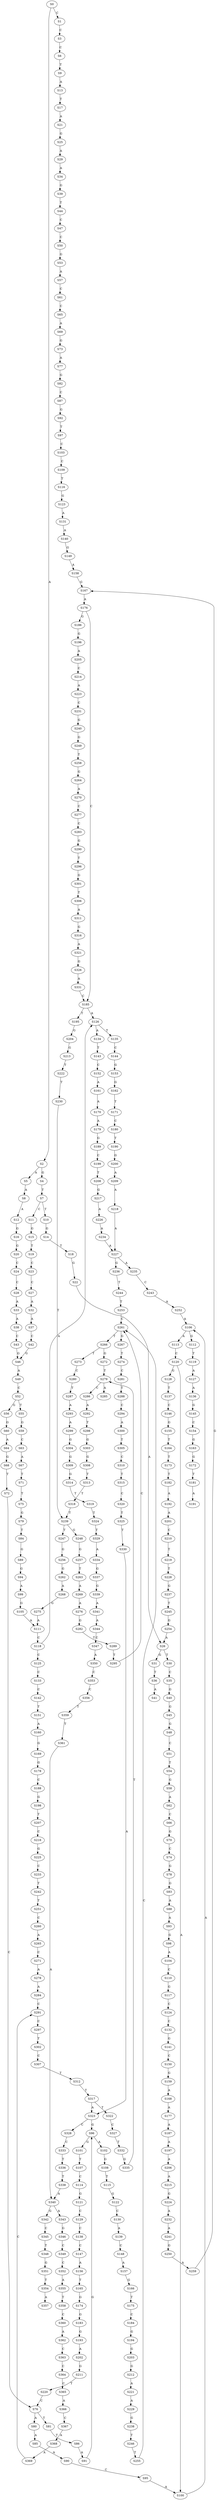strict digraph  {
	S0 -> S1 [ label = C ];
	S0 -> S2 [ label = A ];
	S1 -> S3 [ label = C ];
	S2 -> S4 [ label = G ];
	S2 -> S5 [ label = A ];
	S3 -> S6 [ label = C ];
	S4 -> S7 [ label = T ];
	S5 -> S8 [ label = A ];
	S6 -> S9 [ label = T ];
	S7 -> S10 [ label = T ];
	S7 -> S11 [ label = C ];
	S8 -> S12 [ label = A ];
	S9 -> S13 [ label = A ];
	S10 -> S14 [ label = G ];
	S11 -> S15 [ label = G ];
	S12 -> S16 [ label = G ];
	S13 -> S17 [ label = T ];
	S14 -> S18 [ label = T ];
	S15 -> S19 [ label = T ];
	S16 -> S20 [ label = G ];
	S17 -> S21 [ label = A ];
	S18 -> S22 [ label = G ];
	S19 -> S23 [ label = C ];
	S20 -> S24 [ label = C ];
	S21 -> S25 [ label = G ];
	S22 -> S26 [ label = A ];
	S23 -> S27 [ label = C ];
	S24 -> S28 [ label = C ];
	S25 -> S29 [ label = A ];
	S26 -> S30 [ label = T ];
	S26 -> S31 [ label = G ];
	S27 -> S32 [ label = A ];
	S28 -> S33 [ label = A ];
	S29 -> S34 [ label = A ];
	S30 -> S35 [ label = C ];
	S31 -> S36 [ label = T ];
	S32 -> S37 [ label = A ];
	S33 -> S38 [ label = A ];
	S34 -> S39 [ label = G ];
	S35 -> S40 [ label = G ];
	S36 -> S41 [ label = A ];
	S37 -> S42 [ label = C ];
	S38 -> S43 [ label = C ];
	S39 -> S44 [ label = T ];
	S40 -> S45 [ label = G ];
	S42 -> S46 [ label = G ];
	S43 -> S46 [ label = G ];
	S44 -> S47 [ label = C ];
	S45 -> S48 [ label = G ];
	S46 -> S49 [ label = A ];
	S47 -> S50 [ label = C ];
	S48 -> S51 [ label = C ];
	S49 -> S52 [ label = C ];
	S50 -> S53 [ label = G ];
	S51 -> S54 [ label = T ];
	S52 -> S55 [ label = T ];
	S52 -> S56 [ label = G ];
	S53 -> S57 [ label = A ];
	S54 -> S58 [ label = G ];
	S55 -> S59 [ label = G ];
	S56 -> S60 [ label = G ];
	S57 -> S61 [ label = C ];
	S58 -> S62 [ label = A ];
	S59 -> S63 [ label = C ];
	S60 -> S64 [ label = A ];
	S61 -> S65 [ label = C ];
	S62 -> S66 [ label = C ];
	S63 -> S67 [ label = A ];
	S64 -> S68 [ label = G ];
	S65 -> S69 [ label = A ];
	S66 -> S70 [ label = G ];
	S67 -> S71 [ label = T ];
	S68 -> S72 [ label = T ];
	S69 -> S73 [ label = G ];
	S70 -> S74 [ label = C ];
	S71 -> S75 [ label = T ];
	S72 -> S76 [ label = C ];
	S73 -> S77 [ label = A ];
	S74 -> S78 [ label = G ];
	S75 -> S79 [ label = G ];
	S76 -> S80 [ label = A ];
	S76 -> S81 [ label = T ];
	S77 -> S82 [ label = G ];
	S78 -> S83 [ label = G ];
	S79 -> S84 [ label = T ];
	S80 -> S85 [ label = A ];
	S81 -> S86 [ label = T ];
	S82 -> S87 [ label = C ];
	S83 -> S88 [ label = A ];
	S84 -> S89 [ label = G ];
	S85 -> S90 [ label = A ];
	S86 -> S91 [ label = A ];
	S87 -> S92 [ label = G ];
	S88 -> S93 [ label = A ];
	S89 -> S94 [ label = G ];
	S90 -> S95 [ label = C ];
	S91 -> S96 [ label = G ];
	S92 -> S97 [ label = T ];
	S93 -> S98 [ label = G ];
	S94 -> S99 [ label = A ];
	S95 -> S100 [ label = A ];
	S96 -> S101 [ label = G ];
	S96 -> S102 [ label = A ];
	S97 -> S103 [ label = C ];
	S98 -> S104 [ label = A ];
	S99 -> S105 [ label = G ];
	S100 -> S106 [ label = A ];
	S101 -> S107 [ label = T ];
	S102 -> S108 [ label = G ];
	S103 -> S109 [ label = C ];
	S104 -> S110 [ label = C ];
	S105 -> S111 [ label = A ];
	S106 -> S112 [ label = G ];
	S106 -> S113 [ label = A ];
	S107 -> S114 [ label = C ];
	S108 -> S115 [ label = T ];
	S109 -> S116 [ label = T ];
	S110 -> S117 [ label = G ];
	S111 -> S118 [ label = C ];
	S112 -> S119 [ label = T ];
	S113 -> S120 [ label = C ];
	S114 -> S121 [ label = G ];
	S115 -> S122 [ label = G ];
	S116 -> S123 [ label = G ];
	S117 -> S124 [ label = C ];
	S118 -> S125 [ label = C ];
	S118 -> S126 [ label = A ];
	S119 -> S127 [ label = A ];
	S120 -> S100 [ label = A ];
	S120 -> S128 [ label = G ];
	S121 -> S129 [ label = C ];
	S122 -> S130 [ label = C ];
	S123 -> S131 [ label = A ];
	S124 -> S132 [ label = C ];
	S125 -> S133 [ label = C ];
	S126 -> S134 [ label = A ];
	S126 -> S135 [ label = T ];
	S127 -> S136 [ label = A ];
	S128 -> S137 [ label = T ];
	S129 -> S138 [ label = C ];
	S130 -> S139 [ label = A ];
	S131 -> S140 [ label = A ];
	S132 -> S141 [ label = G ];
	S133 -> S142 [ label = C ];
	S134 -> S143 [ label = T ];
	S135 -> S144 [ label = C ];
	S136 -> S145 [ label = G ];
	S137 -> S146 [ label = C ];
	S138 -> S147 [ label = C ];
	S139 -> S148 [ label = C ];
	S140 -> S149 [ label = G ];
	S141 -> S150 [ label = C ];
	S142 -> S151 [ label = T ];
	S143 -> S152 [ label = C ];
	S144 -> S153 [ label = G ];
	S145 -> S154 [ label = C ];
	S146 -> S155 [ label = G ];
	S147 -> S156 [ label = A ];
	S148 -> S157 [ label = A ];
	S149 -> S158 [ label = A ];
	S150 -> S159 [ label = G ];
	S151 -> S160 [ label = A ];
	S152 -> S161 [ label = A ];
	S153 -> S162 [ label = G ];
	S154 -> S163 [ label = G ];
	S155 -> S164 [ label = T ];
	S156 -> S165 [ label = T ];
	S157 -> S166 [ label = G ];
	S158 -> S167 [ label = G ];
	S159 -> S168 [ label = A ];
	S160 -> S169 [ label = G ];
	S161 -> S170 [ label = A ];
	S162 -> S171 [ label = T ];
	S163 -> S172 [ label = G ];
	S164 -> S173 [ label = T ];
	S165 -> S174 [ label = G ];
	S166 -> S175 [ label = T ];
	S167 -> S176 [ label = A ];
	S168 -> S177 [ label = A ];
	S169 -> S178 [ label = G ];
	S170 -> S179 [ label = A ];
	S171 -> S180 [ label = C ];
	S172 -> S181 [ label = T ];
	S173 -> S182 [ label = T ];
	S174 -> S183 [ label = G ];
	S175 -> S184 [ label = C ];
	S176 -> S185 [ label = C ];
	S176 -> S186 [ label = G ];
	S177 -> S187 [ label = A ];
	S178 -> S188 [ label = C ];
	S179 -> S189 [ label = G ];
	S180 -> S190 [ label = T ];
	S181 -> S191 [ label = A ];
	S182 -> S192 [ label = A ];
	S183 -> S193 [ label = G ];
	S184 -> S194 [ label = G ];
	S185 -> S195 [ label = T ];
	S185 -> S126 [ label = A ];
	S186 -> S196 [ label = G ];
	S187 -> S197 [ label = A ];
	S188 -> S198 [ label = G ];
	S189 -> S199 [ label = C ];
	S190 -> S200 [ label = G ];
	S192 -> S201 [ label = A ];
	S193 -> S202 [ label = A ];
	S194 -> S203 [ label = G ];
	S195 -> S204 [ label = G ];
	S196 -> S205 [ label = A ];
	S197 -> S206 [ label = A ];
	S198 -> S207 [ label = T ];
	S199 -> S208 [ label = T ];
	S200 -> S209 [ label = A ];
	S201 -> S210 [ label = C ];
	S202 -> S211 [ label = G ];
	S203 -> S212 [ label = G ];
	S204 -> S213 [ label = G ];
	S205 -> S214 [ label = C ];
	S206 -> S215 [ label = A ];
	S207 -> S216 [ label = C ];
	S208 -> S217 [ label = G ];
	S209 -> S218 [ label = A ];
	S210 -> S219 [ label = T ];
	S211 -> S220 [ label = T ];
	S212 -> S221 [ label = A ];
	S213 -> S222 [ label = T ];
	S214 -> S223 [ label = A ];
	S215 -> S224 [ label = G ];
	S216 -> S225 [ label = G ];
	S217 -> S226 [ label = A ];
	S218 -> S227 [ label = A ];
	S219 -> S228 [ label = T ];
	S220 -> S76 [ label = C ];
	S221 -> S229 [ label = A ];
	S222 -> S230 [ label = T ];
	S223 -> S231 [ label = C ];
	S224 -> S232 [ label = A ];
	S225 -> S233 [ label = C ];
	S226 -> S234 [ label = A ];
	S227 -> S235 [ label = A ];
	S227 -> S236 [ label = G ];
	S228 -> S237 [ label = G ];
	S229 -> S238 [ label = G ];
	S230 -> S239 [ label = T ];
	S231 -> S240 [ label = G ];
	S232 -> S241 [ label = A ];
	S233 -> S242 [ label = T ];
	S234 -> S227 [ label = A ];
	S235 -> S243 [ label = C ];
	S236 -> S244 [ label = T ];
	S237 -> S245 [ label = T ];
	S238 -> S246 [ label = T ];
	S239 -> S247 [ label = T ];
	S239 -> S248 [ label = G ];
	S240 -> S249 [ label = G ];
	S241 -> S250 [ label = G ];
	S242 -> S251 [ label = T ];
	S243 -> S252 [ label = A ];
	S244 -> S253 [ label = T ];
	S245 -> S254 [ label = G ];
	S246 -> S255 [ label = T ];
	S247 -> S256 [ label = G ];
	S248 -> S257 [ label = G ];
	S249 -> S258 [ label = T ];
	S250 -> S259 [ label = A ];
	S251 -> S260 [ label = C ];
	S252 -> S106 [ label = A ];
	S253 -> S261 [ label = C ];
	S254 -> S26 [ label = A ];
	S255 -> S261 [ label = C ];
	S256 -> S262 [ label = G ];
	S257 -> S263 [ label = T ];
	S258 -> S264 [ label = G ];
	S259 -> S167 [ label = G ];
	S260 -> S265 [ label = A ];
	S261 -> S266 [ label = T ];
	S261 -> S267 [ label = G ];
	S262 -> S268 [ label = A ];
	S263 -> S269 [ label = A ];
	S264 -> S270 [ label = A ];
	S265 -> S271 [ label = C ];
	S266 -> S272 [ label = G ];
	S266 -> S273 [ label = T ];
	S267 -> S274 [ label = T ];
	S268 -> S275 [ label = G ];
	S269 -> S276 [ label = A ];
	S270 -> S277 [ label = C ];
	S271 -> S278 [ label = A ];
	S272 -> S279 [ label = T ];
	S273 -> S280 [ label = C ];
	S274 -> S281 [ label = C ];
	S275 -> S111 [ label = A ];
	S276 -> S282 [ label = G ];
	S277 -> S283 [ label = C ];
	S278 -> S284 [ label = A ];
	S279 -> S285 [ label = A ];
	S279 -> S286 [ label = C ];
	S280 -> S287 [ label = T ];
	S281 -> S288 [ label = T ];
	S282 -> S289 [ label = T ];
	S283 -> S290 [ label = G ];
	S284 -> S291 [ label = C ];
	S286 -> S292 [ label = A ];
	S287 -> S293 [ label = A ];
	S288 -> S294 [ label = C ];
	S289 -> S295 [ label = T ];
	S290 -> S296 [ label = T ];
	S291 -> S297 [ label = C ];
	S292 -> S298 [ label = T ];
	S293 -> S299 [ label = A ];
	S294 -> S300 [ label = A ];
	S295 -> S261 [ label = C ];
	S296 -> S301 [ label = G ];
	S297 -> S302 [ label = T ];
	S298 -> S303 [ label = G ];
	S299 -> S304 [ label = G ];
	S300 -> S305 [ label = T ];
	S301 -> S306 [ label = T ];
	S302 -> S307 [ label = C ];
	S303 -> S308 [ label = G ];
	S304 -> S309 [ label = G ];
	S305 -> S310 [ label = C ];
	S306 -> S311 [ label = A ];
	S307 -> S312 [ label = T ];
	S308 -> S313 [ label = T ];
	S309 -> S314 [ label = G ];
	S310 -> S315 [ label = T ];
	S311 -> S316 [ label = G ];
	S312 -> S317 [ label = T ];
	S313 -> S318 [ label = T ];
	S314 -> S319 [ label = T ];
	S315 -> S320 [ label = C ];
	S316 -> S321 [ label = A ];
	S317 -> S322 [ label = T ];
	S317 -> S323 [ label = A ];
	S318 -> S239 [ label = T ];
	S319 -> S324 [ label = T ];
	S320 -> S325 [ label = T ];
	S321 -> S326 [ label = G ];
	S322 -> S327 [ label = C ];
	S323 -> S96 [ label = G ];
	S323 -> S328 [ label = C ];
	S324 -> S329 [ label = T ];
	S325 -> S330 [ label = T ];
	S326 -> S331 [ label = A ];
	S327 -> S332 [ label = T ];
	S328 -> S333 [ label = C ];
	S329 -> S334 [ label = A ];
	S330 -> S323 [ label = A ];
	S331 -> S185 [ label = C ];
	S332 -> S335 [ label = G ];
	S333 -> S336 [ label = T ];
	S334 -> S337 [ label = G ];
	S335 -> S279 [ label = T ];
	S336 -> S338 [ label = T ];
	S337 -> S339 [ label = G ];
	S338 -> S340 [ label = A ];
	S339 -> S341 [ label = A ];
	S340 -> S342 [ label = G ];
	S340 -> S343 [ label = A ];
	S341 -> S344 [ label = A ];
	S342 -> S345 [ label = C ];
	S343 -> S346 [ label = G ];
	S344 -> S347 [ label = C ];
	S345 -> S348 [ label = T ];
	S346 -> S349 [ label = C ];
	S347 -> S350 [ label = A ];
	S348 -> S351 [ label = G ];
	S349 -> S352 [ label = C ];
	S350 -> S353 [ label = C ];
	S351 -> S354 [ label = T ];
	S352 -> S355 [ label = A ];
	S353 -> S356 [ label = C ];
	S354 -> S357 [ label = A ];
	S355 -> S358 [ label = T ];
	S356 -> S359 [ label = T ];
	S358 -> S360 [ label = C ];
	S359 -> S361 [ label = T ];
	S360 -> S362 [ label = A ];
	S361 -> S340 [ label = A ];
	S362 -> S363 [ label = C ];
	S363 -> S364 [ label = C ];
	S364 -> S365 [ label = C ];
	S365 -> S366 [ label = A ];
	S366 -> S367 [ label = C ];
	S367 -> S368 [ label = A ];
	S368 -> S369 [ label = A ];
	S369 -> S291 [ label = C ];
}
